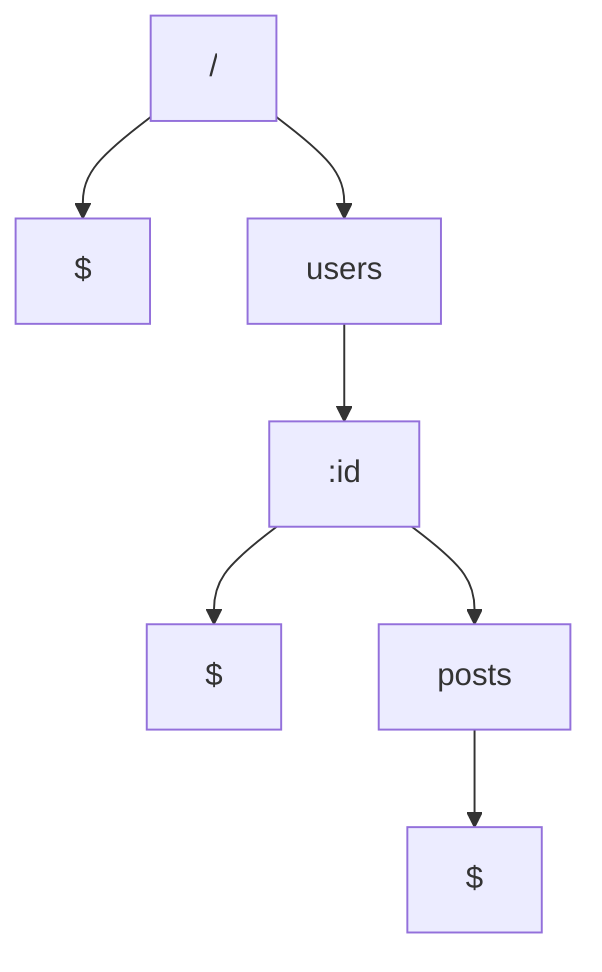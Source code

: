 graph TB
    /-->/$[$]
    /-->users

    users-->:id

    :id-->:id$[$]
    :id-->posts

    posts-->posts$[$]
